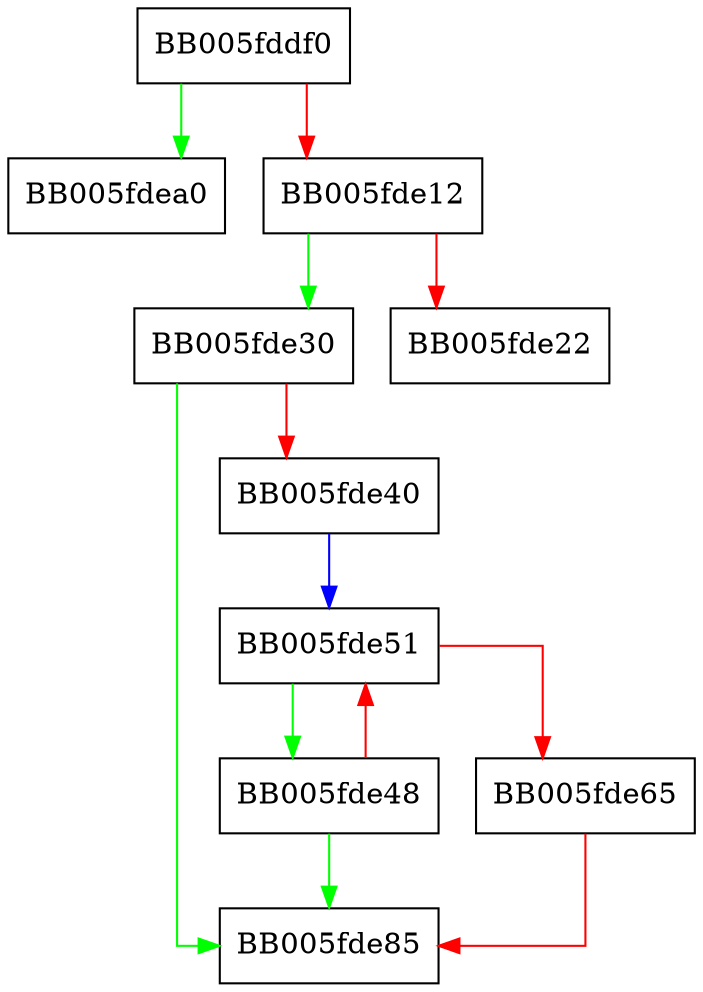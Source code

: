 digraph ossl_provider_deregister_child_cb {
  node [shape="box"];
  graph [splines=ortho];
  BB005fddf0 -> BB005fdea0 [color="green"];
  BB005fddf0 -> BB005fde12 [color="red"];
  BB005fde12 -> BB005fde30 [color="green"];
  BB005fde12 -> BB005fde22 [color="red"];
  BB005fde30 -> BB005fde85 [color="green"];
  BB005fde30 -> BB005fde40 [color="red"];
  BB005fde40 -> BB005fde51 [color="blue"];
  BB005fde48 -> BB005fde85 [color="green"];
  BB005fde48 -> BB005fde51 [color="red"];
  BB005fde51 -> BB005fde48 [color="green"];
  BB005fde51 -> BB005fde65 [color="red"];
  BB005fde65 -> BB005fde85 [color="red"];
}